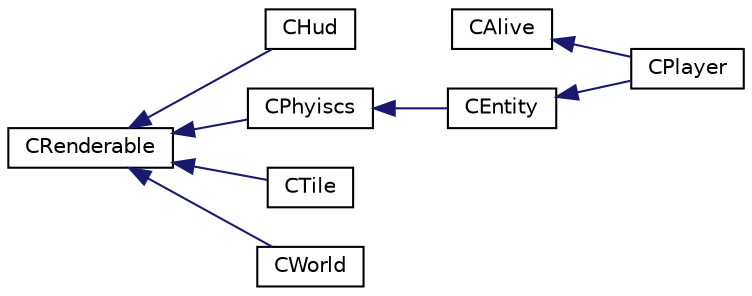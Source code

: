 digraph "Graphical Class Hierarchy"
{
 // LATEX_PDF_SIZE
  edge [fontname="Helvetica",fontsize="10",labelfontname="Helvetica",labelfontsize="10"];
  node [fontname="Helvetica",fontsize="10",shape=record];
  rankdir="LR";
  Node0 [label="CAlive",height=0.2,width=0.4,color="black", fillcolor="white", style="filled",URL="$classCAlive.html",tooltip=" "];
  Node0 -> Node1 [dir="back",color="midnightblue",fontsize="10",style="solid",fontname="Helvetica"];
  Node1 [label="CPlayer",height=0.2,width=0.4,color="black", fillcolor="white", style="filled",URL="$classCPlayer.html",tooltip=" "];
  Node6 [label="CRenderable",height=0.2,width=0.4,color="black", fillcolor="white", style="filled",URL="$classCRenderable.html",tooltip=" "];
  Node6 -> Node7 [dir="back",color="midnightblue",fontsize="10",style="solid",fontname="Helvetica"];
  Node7 [label="CHud",height=0.2,width=0.4,color="black", fillcolor="white", style="filled",URL="$classCHud.html",tooltip=" "];
  Node6 -> Node8 [dir="back",color="midnightblue",fontsize="10",style="solid",fontname="Helvetica"];
  Node8 [label="CPhyiscs",height=0.2,width=0.4,color="black", fillcolor="white", style="filled",URL="$classCPhyiscs.html",tooltip=" "];
  Node8 -> Node9 [dir="back",color="midnightblue",fontsize="10",style="solid",fontname="Helvetica"];
  Node9 [label="CEntity",height=0.2,width=0.4,color="black", fillcolor="white", style="filled",URL="$classCEntity.html",tooltip=" "];
  Node9 -> Node1 [dir="back",color="midnightblue",fontsize="10",style="solid",fontname="Helvetica"];
  Node6 -> Node10 [dir="back",color="midnightblue",fontsize="10",style="solid",fontname="Helvetica"];
  Node10 [label="CTile",height=0.2,width=0.4,color="black", fillcolor="white", style="filled",URL="$classCTile.html",tooltip=" "];
  Node6 -> Node11 [dir="back",color="midnightblue",fontsize="10",style="solid",fontname="Helvetica"];
  Node11 [label="CWorld",height=0.2,width=0.4,color="black", fillcolor="white", style="filled",URL="$classCWorld.html",tooltip=" "];
}
